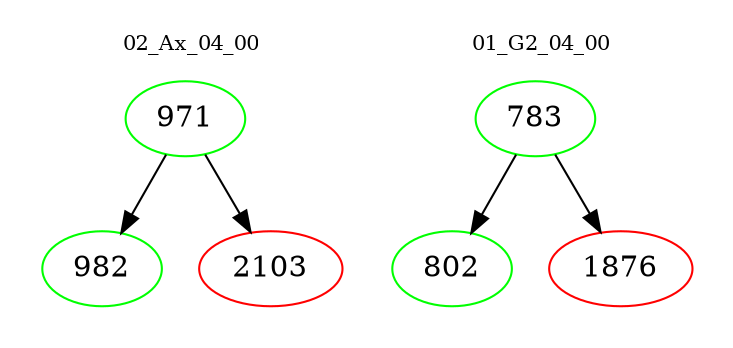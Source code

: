 digraph{
subgraph cluster_0 {
color = white
label = "02_Ax_04_00";
fontsize=10;
T0_971 [label="971", color="green"]
T0_971 -> T0_982 [color="black"]
T0_982 [label="982", color="green"]
T0_971 -> T0_2103 [color="black"]
T0_2103 [label="2103", color="red"]
}
subgraph cluster_1 {
color = white
label = "01_G2_04_00";
fontsize=10;
T1_783 [label="783", color="green"]
T1_783 -> T1_802 [color="black"]
T1_802 [label="802", color="green"]
T1_783 -> T1_1876 [color="black"]
T1_1876 [label="1876", color="red"]
}
}
